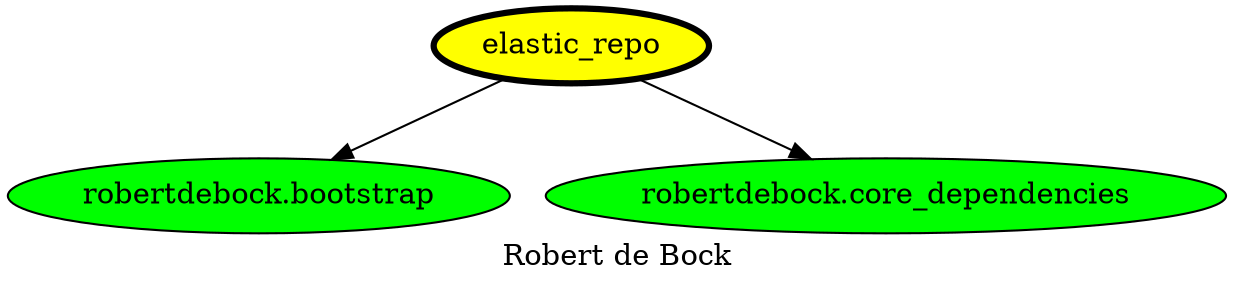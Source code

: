 digraph PhiloDilemma {
  label = "Robert de Bock" ;
  overlap=false
  {
    "elastic_repo" [fillcolor=yellow style=filled penwidth=3]
    "robertdebock.bootstrap" [fillcolor=green style=filled]
    "robertdebock.core_dependencies" [fillcolor=green style=filled]
  }
  "elastic_repo" -> "robertdebock.bootstrap"
  "elastic_repo" -> "robertdebock.core_dependencies"
}
